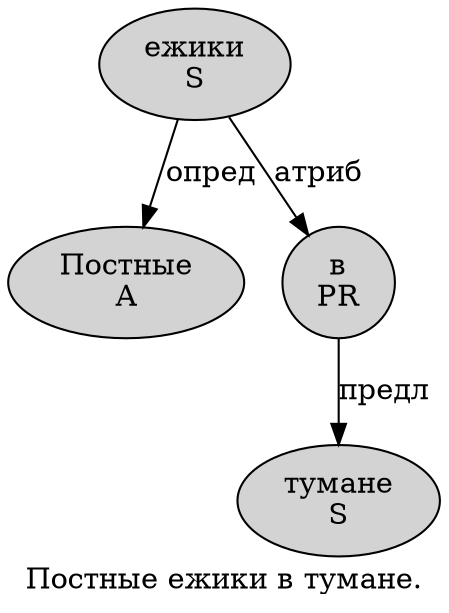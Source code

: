 digraph SENTENCE_2578 {
	graph [label="Постные ежики в тумане."]
	node [style=filled]
		0 [label="Постные
A" color="" fillcolor=lightgray penwidth=1 shape=ellipse]
		1 [label="ежики
S" color="" fillcolor=lightgray penwidth=1 shape=ellipse]
		2 [label="в
PR" color="" fillcolor=lightgray penwidth=1 shape=ellipse]
		3 [label="тумане
S" color="" fillcolor=lightgray penwidth=1 shape=ellipse]
			1 -> 0 [label="опред"]
			1 -> 2 [label="атриб"]
			2 -> 3 [label="предл"]
}